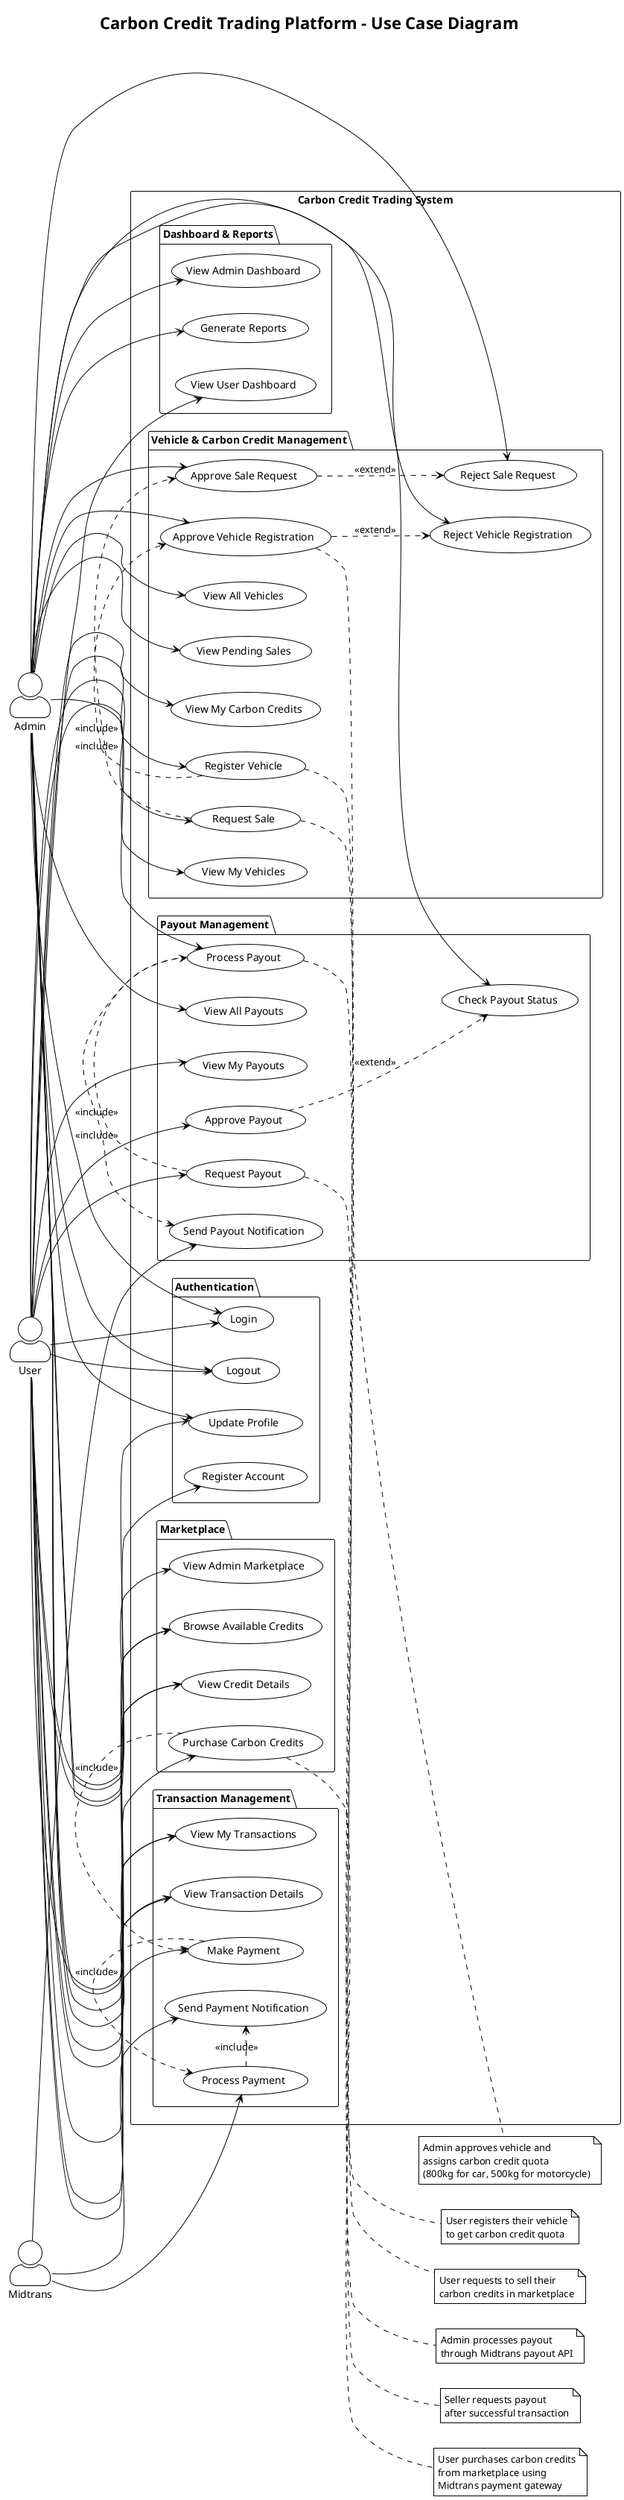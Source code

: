 @startuml Carbon_Credit_Use_Case_Diagram
!theme plain
skinparam actorStyle awesome

title Carbon Credit Trading Platform - Use Case Diagram

left to right direction

actor "User" as User
actor "Admin" as Admin
actor "Midtrans" as Midtrans

rectangle "Carbon Credit Trading System" {
    
    package "Authentication" {
        usecase "Register Account" as UC1
        usecase "Login" as UC2
        usecase "Logout" as UC3
        usecase "Update Profile" as UC4
    }
    
    package "Vehicle & Carbon Credit Management" {
        usecase "Register Vehicle" as UC5
        usecase "View My Vehicles" as UC6
        usecase "View My Carbon Credits" as UC7
        usecase "Request Sale" as UC8
        usecase "Approve Vehicle Registration" as UC9
        usecase "Reject Vehicle Registration" as UC10
        usecase "Approve Sale Request" as UC11
        usecase "Reject Sale Request" as UC12
        usecase "View All Vehicles" as UC13
        usecase "View Pending Sales" as UC14
    }
    
    package "Marketplace" {
        usecase "Browse Available Credits" as UC15
        usecase "View Credit Details" as UC16
        usecase "Purchase Carbon Credits" as UC17
        usecase "View Admin Marketplace" as UC18
    }
    
    package "Transaction Management" {
        usecase "View My Transactions" as UC19
        usecase "View Transaction Details" as UC20
        usecase "Make Payment" as UC21
        usecase "Process Payment" as UC22
        usecase "Send Payment Notification" as UC23
    }
    
    package "Payout Management" {
        usecase "View My Payouts" as UC24
        usecase "Request Payout" as UC25
        usecase "Approve Payout" as UC26
        usecase "Process Payout" as UC27
        usecase "View All Payouts" as UC28
        usecase "Check Payout Status" as UC29
        usecase "Send Payout Notification" as UC30
    }
    
    package "Dashboard & Reports" {
        usecase "View User Dashboard" as UC31
        usecase "View Admin Dashboard" as UC32
        usecase "Generate Reports" as UC33
    }
}

' User relationships
User --> UC1
User --> UC2
User --> UC3
User --> UC4
User --> UC5
User --> UC6
User --> UC7
User --> UC8
User --> UC15
User --> UC16
User --> UC17
User --> UC19
User --> UC20
User --> UC21
User --> UC24
User --> UC25
User --> UC26
User --> UC31

' Admin relationships
Admin --> UC2
Admin --> UC3
Admin --> UC4
Admin --> UC9
Admin --> UC10
Admin --> UC11
Admin --> UC12
Admin --> UC13
Admin --> UC14
Admin --> UC15
Admin --> UC16
Admin --> UC18
Admin --> UC19
Admin --> UC20
Admin --> UC27
Admin --> UC28
Admin --> UC29
Admin --> UC32
Admin --> UC33

' Midtrans relationships
Midtrans --> UC22
Midtrans --> UC23
Midtrans --> UC30

' Include relationships
UC17 .> UC21 : <<include>>
UC21 .> UC22 : <<include>>
UC22 .> UC23 : <<include>>

UC25 .> UC27 : <<include>>
UC27 .> UC30 : <<include>>

UC5 .> UC9 : <<include>>
UC8 .> UC11 : <<include>>

' Extend relationships
UC9 ..> UC10 : <<extend>>
UC11 ..> UC12 : <<extend>>

UC26 ..> UC29 : <<extend>>

note right of UC5
  User registers their vehicle
  to get carbon credit quota
end note

note right of UC9
  Admin approves vehicle and
  assigns carbon credit quota
  (800kg for car, 500kg for motorcycle)
end note

note right of UC8
  User requests to sell their
  carbon credits in marketplace
end note

note right of UC17
  User purchases carbon credits
  from marketplace using
  Midtrans payment gateway
end note

note right of UC25
  Seller requests payout
  after successful transaction
end note

note right of UC27
  Admin processes payout
  through Midtrans payout API
end note

@enduml
